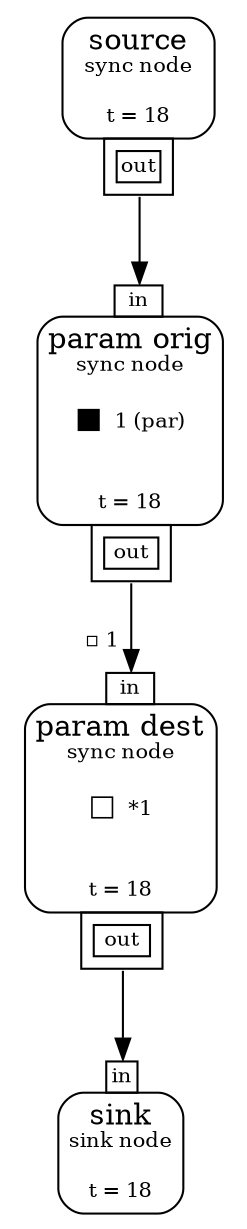 digraph G{
	rankdir=TB
	node0 [shape=plaintext label=<
<TABLE BORDER="0" CELLBORDER="0" CELLSPACING="0" CELLPADDING="0"><TR><TD COLSPAN="1" BORDER="1" STYLE="ROUNDED" CELLPADDING="4" COLOR="black">source<BR/><FONT POINT-SIZE="10">sync node</FONT><BR/><BR/><FONT POINT-SIZE="10">t = 18</FONT></TD></TR><TR><TD COLSPAN="1" BORDER="0"><TABLE BORDER="0" CELLBORDER="0" CELLSPACING="0" CELLPADDING="0"><TR><TD WIDTH="20"></TD><TD BORDER="1" CELLPADDING="3" PORT="out1" COLOR="black"><TABLE BORDER="0" CELLSPACING="2"><TR CELLPADDING="1"><TD BORDER="1" CELLPADDING="1"><FONT POINT-SIZE="10">out</FONT></TD></TR></TABLE></TD><TD WIDTH="20"></TD></TR></TABLE></TD></TR></TABLE>
>];
	node2 [shape=plaintext label=<
<TABLE BORDER="0" CELLBORDER="0" CELLSPACING="0" CELLPADDING="0"><TR><TD WIDTH="20"></TD><TD BORDER="1" CELLPADDING="1" PORT="in3" COLOR="black"><FONT POINT-SIZE="10">in</FONT></TD><TD WIDTH="20"></TD></TR><TR><TD COLSPAN="3" BORDER="1" STYLE="ROUNDED" CELLPADDING="4" COLOR="black">param orig<BR/><FONT POINT-SIZE="10">sync node</FONT><BR/><BR/>&#x25A0; <FONT POINT-SIZE="10">1 (par)</FONT><BR/><BR/><BR/><FONT POINT-SIZE="10">t = 18</FONT></TD></TR><TR><TD COLSPAN="3" BORDER="0"><TABLE BORDER="0" CELLBORDER="0" CELLSPACING="0" CELLPADDING="0"><TR><TD WIDTH="20"></TD><TD BORDER="1" CELLPADDING="3" PORT="out4" COLOR="black"><TABLE BORDER="0" CELLSPACING="2"><TR CELLPADDING="1"><TD BORDER="1" CELLPADDING="1"><FONT POINT-SIZE="10">out</FONT></TD></TR></TABLE></TD><TD WIDTH="20"></TD></TR></TABLE></TD></TR></TABLE>
>];
	node5 [shape=plaintext label=<
<TABLE BORDER="0" CELLBORDER="0" CELLSPACING="0" CELLPADDING="0"><TR><TD WIDTH="20"></TD><TD BORDER="1" CELLPADDING="1" PORT="in6" COLOR="black"><FONT POINT-SIZE="10">in</FONT></TD><TD WIDTH="20"></TD></TR><TR><TD COLSPAN="3" BORDER="1" STYLE="ROUNDED" CELLPADDING="4" COLOR="black">param dest<BR/><FONT POINT-SIZE="10">sync node</FONT><BR/><BR/>&#x25A1; <FONT POINT-SIZE="10">*1</FONT><BR/><BR/><BR/><FONT POINT-SIZE="10">t = 18</FONT></TD></TR><TR><TD COLSPAN="3" BORDER="0"><TABLE BORDER="0" CELLBORDER="0" CELLSPACING="0" CELLPADDING="0"><TR><TD WIDTH="20"></TD><TD BORDER="1" CELLPADDING="3" PORT="out7" COLOR="black"><TABLE BORDER="0" CELLSPACING="2"><TR CELLPADDING="1"><TD BORDER="1" CELLPADDING="1"><FONT POINT-SIZE="10">out</FONT></TD></TR></TABLE></TD><TD WIDTH="20"></TD></TR></TABLE></TD></TR></TABLE>
>];
	node8 [shape=plaintext label=<
<TABLE BORDER="0" CELLBORDER="0" CELLSPACING="0" CELLPADDING="0"><TR><TD WIDTH="20"></TD><TD BORDER="1" CELLPADDING="1" PORT="in9" COLOR="black"><FONT POINT-SIZE="10">in</FONT></TD><TD WIDTH="20"></TD></TR><TR><TD COLSPAN="3" BORDER="1" STYLE="ROUNDED" CELLPADDING="4" COLOR="black">sink<BR/><FONT POINT-SIZE="10">sink node</FONT><BR/><BR/><FONT POINT-SIZE="10">t = 18</FONT></TD></TR></TABLE>
>];
	node0:out1 -> node2:in3 [style="", arrowhead="normal", color=black, headlabel=<>, fontsize=10, labelangle=45, labeldistance=2.0, labelfontcolor=black];
	node2:out4 -> node5:in6 [style="", arrowhead="normal", color=black, headlabel=<&#x25AB; 1<BR/>>, fontsize=10, labelangle=45, labeldistance=2.0, labelfontcolor=black];
	node5:out7 -> node8:in9 [style="", arrowhead="normal", color=black, headlabel=<>, fontsize=10, labelangle=45, labeldistance=2.0, labelfontcolor=black];
	{rank=source; node0}
	{rank=sink; node8}
}